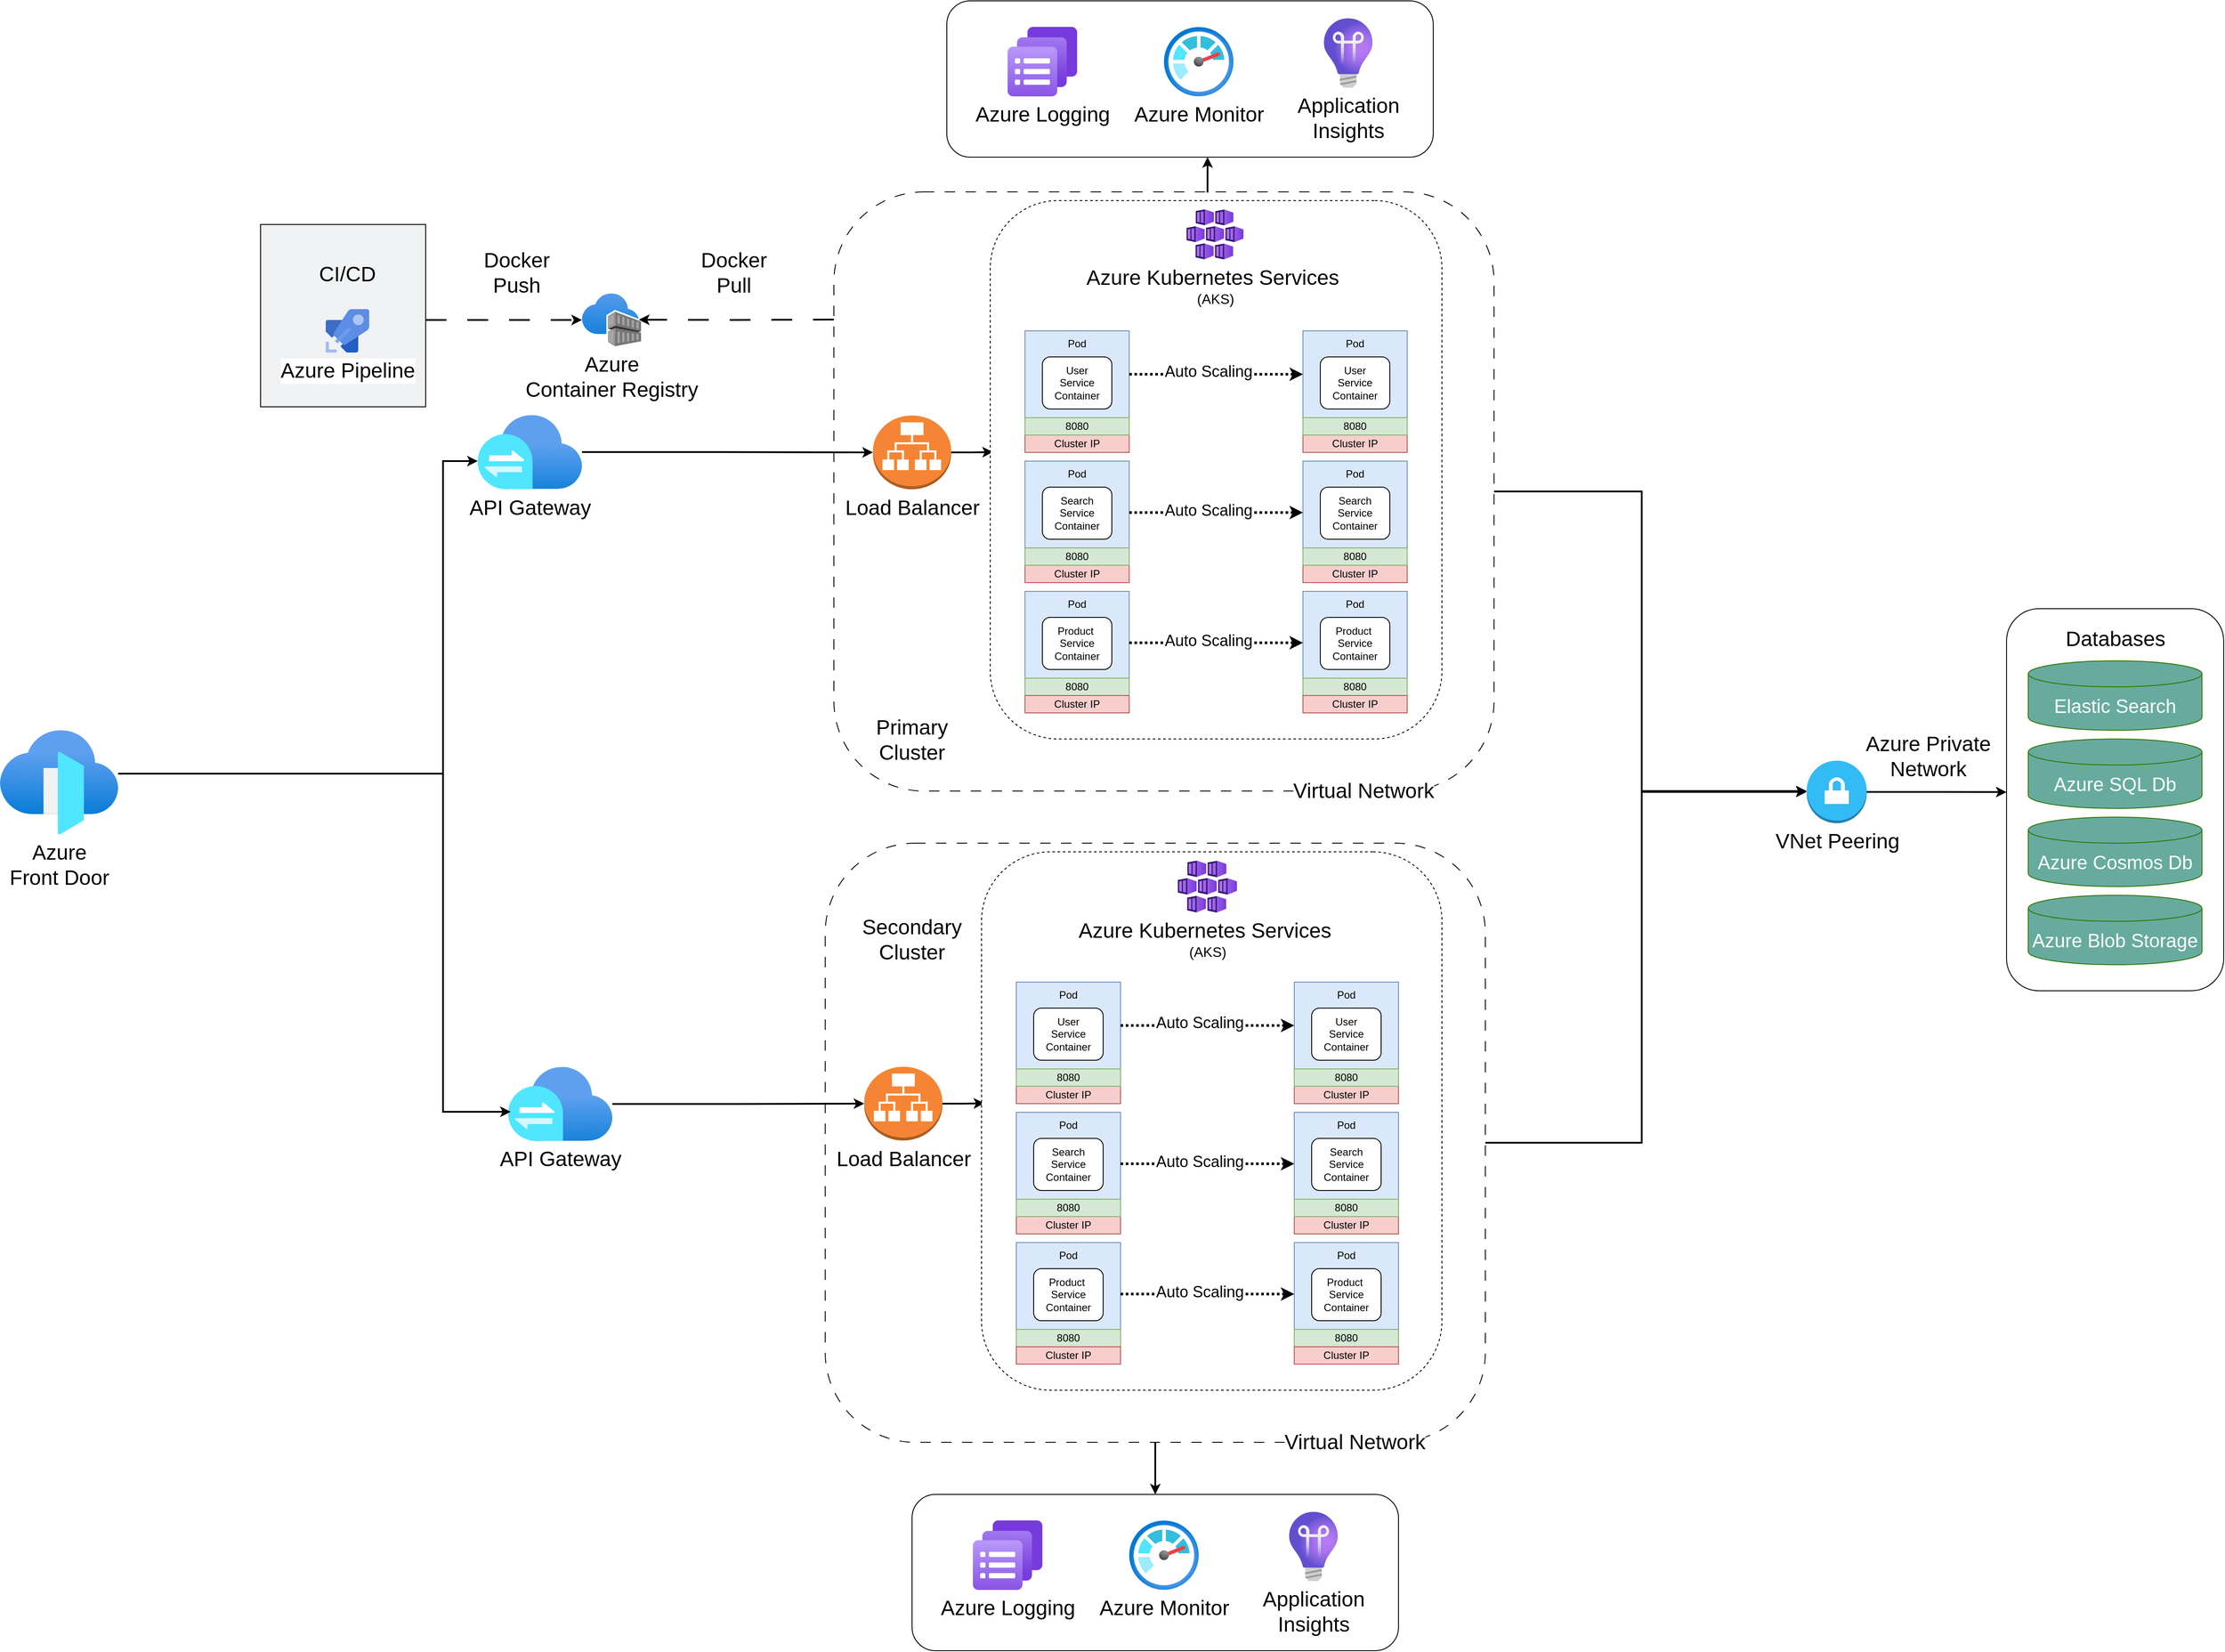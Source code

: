 <mxfile version="26.1.1">
  <diagram name="Page-1" id="7IkTjVaOvutFljaHYoWR">
    <mxGraphModel dx="3209" dy="3013" grid="1" gridSize="10" guides="1" tooltips="1" connect="1" arrows="1" fold="1" page="1" pageScale="1" pageWidth="850" pageHeight="1100" background="none" math="0" shadow="0">
      <root>
        <mxCell id="0" />
        <mxCell id="1" parent="0" />
        <mxCell id="JmXLIbfg1-vwhQQfROv--431" style="edgeStyle=orthogonalEdgeStyle;rounded=0;orthogonalLoop=1;jettySize=auto;html=1;strokeWidth=2;" parent="1" source="6jDEdwlhzD5PH1yK163v-121" edge="1">
          <mxGeometry relative="1" as="geometry">
            <mxPoint x="1010" y="-220" as="targetPoint" />
            <Array as="points">
              <mxPoint x="820" y="-565" />
              <mxPoint x="820" y="-220" />
            </Array>
          </mxGeometry>
        </mxCell>
        <mxCell id="6jDEdwlhzD5PH1yK163v-121" value="" style="rounded=1;whiteSpace=wrap;html=1;dashed=1;dashPattern=12 12;" parent="1" vertex="1">
          <mxGeometry x="-110" y="-910" width="760" height="690" as="geometry" />
        </mxCell>
        <mxCell id="JmXLIbfg1-vwhQQfROv--306" style="edgeStyle=orthogonalEdgeStyle;rounded=0;orthogonalLoop=1;jettySize=auto;html=1;strokeWidth=2;dashed=1;dashPattern=12 12;" parent="1" source="JmXLIbfg1-vwhQQfROv--305" target="JmXLIbfg1-vwhQQfROv--303" edge="1">
          <mxGeometry relative="1" as="geometry">
            <mxPoint x="-410" y="-767.5" as="targetPoint" />
            <Array as="points">
              <mxPoint x="-540" y="-762.5" />
              <mxPoint x="-540" y="-762.5" />
            </Array>
          </mxGeometry>
        </mxCell>
        <mxCell id="JmXLIbfg1-vwhQQfROv--305" value="" style="rounded=0;whiteSpace=wrap;html=1;fillColor=light-dark(#f0f2f4, #ededed);" parent="1" vertex="1">
          <mxGeometry x="-770" y="-872.5" width="190" height="210" as="geometry" />
        </mxCell>
        <mxCell id="VCy26U6yL_oR0PgWO6k7-3" value="&lt;font style=&quot;font-size: 24px;&quot;&gt;Azure Private Network&lt;/font&gt;" style="text;html=1;align=center;verticalAlign=middle;whiteSpace=wrap;rounded=0;" parent="1" vertex="1">
          <mxGeometry x="1070" y="-290" width="160" height="60" as="geometry" />
        </mxCell>
        <mxCell id="VCy26U6yL_oR0PgWO6k7-18" value="&lt;font style=&quot;font-size: 24px;&quot;&gt;Load Balancer&lt;/font&gt;" style="outlineConnect=0;dashed=0;verticalLabelPosition=bottom;verticalAlign=top;align=center;html=1;shape=mxgraph.aws3.application_load_balancer;fillColor=#F58534;gradientColor=none;" parent="1" vertex="1">
          <mxGeometry x="-65" y="-652.5" width="90" height="85" as="geometry" />
        </mxCell>
        <mxCell id="JmXLIbfg1-vwhQQfROv--109" value="" style="group" parent="1" vertex="1" connectable="0">
          <mxGeometry x="1240" y="-430" width="250" height="440" as="geometry" />
        </mxCell>
        <mxCell id="VCy26U6yL_oR0PgWO6k7-9" value="" style="rounded=1;whiteSpace=wrap;html=1;" parent="JmXLIbfg1-vwhQQfROv--109" vertex="1">
          <mxGeometry width="250" height="440" as="geometry" />
        </mxCell>
        <mxCell id="VCy26U6yL_oR0PgWO6k7-10" value="&lt;font style=&quot;font-size: 22px;&quot;&gt;Elastic Search&lt;/font&gt;" style="shape=cylinder3;whiteSpace=wrap;html=1;boundedLbl=1;backgroundOutline=1;size=15;fillColor=#67AB9F;fontColor=#ffffff;strokeColor=#2D7600;" parent="JmXLIbfg1-vwhQQfROv--109" vertex="1">
          <mxGeometry x="24.998" y="59.996" width="200" height="80" as="geometry" />
        </mxCell>
        <mxCell id="VCy26U6yL_oR0PgWO6k7-11" value="&lt;font style=&quot;font-size: 24px;&quot;&gt;Databases&lt;/font&gt;" style="text;html=1;align=center;verticalAlign=middle;whiteSpace=wrap;rounded=0;" parent="JmXLIbfg1-vwhQQfROv--109" vertex="1">
          <mxGeometry x="57.6" y="20" width="134.79" height="30" as="geometry" />
        </mxCell>
        <mxCell id="VCy26U6yL_oR0PgWO6k7-12" value="&lt;font style=&quot;font-size: 22px;&quot;&gt;Azure SQL Db&lt;/font&gt;" style="shape=cylinder3;whiteSpace=wrap;html=1;boundedLbl=1;backgroundOutline=1;size=15;fillColor=#67AB9F;fontColor=#ffffff;strokeColor=#2D7600;" parent="JmXLIbfg1-vwhQQfROv--109" vertex="1">
          <mxGeometry x="24.998" y="149.999" width="200" height="80" as="geometry" />
        </mxCell>
        <mxCell id="VCy26U6yL_oR0PgWO6k7-13" value="&lt;font style=&quot;font-size: 22px;&quot;&gt;Azure Cosmos Db&lt;/font&gt;" style="shape=cylinder3;whiteSpace=wrap;html=1;boundedLbl=1;backgroundOutline=1;size=15;fillColor=#67AB9F;fontColor=#ffffff;strokeColor=#2D7600;" parent="JmXLIbfg1-vwhQQfROv--109" vertex="1">
          <mxGeometry x="24.998" y="240.001" width="200" height="80" as="geometry" />
        </mxCell>
        <mxCell id="JmXLIbfg1-vwhQQfROv--108" value="&lt;font style=&quot;font-size: 22px;&quot;&gt;Azure Blob Storage&lt;/font&gt;" style="shape=cylinder3;whiteSpace=wrap;html=1;boundedLbl=1;backgroundOutline=1;size=15;fillColor=#67AB9F;fontColor=#ffffff;strokeColor=#2D7600;" parent="JmXLIbfg1-vwhQQfROv--109" vertex="1">
          <mxGeometry x="24.998" y="330.001" width="200" height="80" as="geometry" />
        </mxCell>
        <mxCell id="JmXLIbfg1-vwhQQfROv--299" value="&lt;font style=&quot;font-size: 24px;&quot;&gt;API Gateway&lt;/font&gt;" style="image;aspect=fixed;html=1;points=[];align=center;fontSize=12;image=img/lib/azure2/storage/Azure_Stack_Edge.svg;strokeWidth=1;" parent="1" vertex="1">
          <mxGeometry x="-519.996" y="-653.207" width="120" height="85.71" as="geometry" />
        </mxCell>
        <mxCell id="JmXLIbfg1-vwhQQfROv--433" style="edgeStyle=orthogonalEdgeStyle;rounded=0;orthogonalLoop=1;jettySize=auto;html=1;strokeWidth=2;" parent="1" source="vS1fIT6NNUN1VFvl8MYA-5" target="JmXLIbfg1-vwhQQfROv--299" edge="1">
          <mxGeometry relative="1" as="geometry">
            <mxPoint x="-930" y="-230" as="sourcePoint" />
            <Array as="points">
              <mxPoint x="-560" y="-240" />
              <mxPoint x="-560" y="-600" />
            </Array>
          </mxGeometry>
        </mxCell>
        <mxCell id="JmXLIbfg1-vwhQQfROv--303" value="&lt;font style=&quot;font-size: 24px;&quot;&gt;Azure&lt;/font&gt;&lt;div&gt;&lt;font style=&quot;font-size: 24px;&quot;&gt;Container Registry&lt;/font&gt;&lt;/div&gt;" style="image;aspect=fixed;html=1;points=[];align=center;fontSize=12;image=img/lib/azure2/containers/Container_Registries.svg;" parent="1" vertex="1">
          <mxGeometry x="-400" y="-793" width="68" height="61" as="geometry" />
        </mxCell>
        <mxCell id="JmXLIbfg1-vwhQQfROv--304" value="" style="group" parent="1" vertex="1" connectable="0">
          <mxGeometry x="-700" y="-830" width="60" height="105" as="geometry" />
        </mxCell>
        <mxCell id="JmXLIbfg1-vwhQQfROv--301" value="&lt;font style=&quot;font-size: 24px;&quot;&gt;Azure Pipeline&lt;/font&gt;" style="image;sketch=0;aspect=fixed;html=1;points=[];align=center;fontSize=12;image=img/lib/mscae/Azure_Pipelines.svg;" parent="JmXLIbfg1-vwhQQfROv--304" vertex="1">
          <mxGeometry x="5" y="55" width="50" height="50" as="geometry" />
        </mxCell>
        <mxCell id="JmXLIbfg1-vwhQQfROv--302" value="&lt;font style=&quot;font-size: 24px;&quot;&gt;CI/CD&lt;/font&gt;" style="text;html=1;align=center;verticalAlign=middle;whiteSpace=wrap;rounded=0;" parent="JmXLIbfg1-vwhQQfROv--304" vertex="1">
          <mxGeometry width="60" height="30" as="geometry" />
        </mxCell>
        <mxCell id="JmXLIbfg1-vwhQQfROv--307" value="&lt;font style=&quot;font-size: 24px;&quot;&gt;Docker&lt;/font&gt;&lt;div&gt;&lt;font style=&quot;font-size: 24px;&quot;&gt;Push&lt;/font&gt;&lt;/div&gt;" style="text;html=1;align=center;verticalAlign=middle;whiteSpace=wrap;rounded=0;" parent="1" vertex="1">
          <mxGeometry x="-550" y="-852.5" width="150" height="70" as="geometry" />
        </mxCell>
        <mxCell id="JmXLIbfg1-vwhQQfROv--309" value="&lt;font style=&quot;font-size: 24px;&quot;&gt;Docker&lt;/font&gt;&lt;div&gt;&lt;font style=&quot;font-size: 24px;&quot;&gt;Pull&lt;/font&gt;&lt;/div&gt;" style="text;html=1;align=center;verticalAlign=middle;whiteSpace=wrap;rounded=0;" parent="1" vertex="1">
          <mxGeometry x="-300" y="-852.5" width="150" height="70" as="geometry" />
        </mxCell>
        <mxCell id="JmXLIbfg1-vwhQQfROv--313" style="edgeStyle=orthogonalEdgeStyle;rounded=0;orthogonalLoop=1;jettySize=auto;html=1;entryX=0.964;entryY=0.495;entryDx=0;entryDy=0;entryPerimeter=0;exitX=0;exitY=0.463;exitDx=0;exitDy=0;exitPerimeter=0;strokeWidth=2;dashed=1;dashPattern=12 12;" parent="1" target="JmXLIbfg1-vwhQQfROv--303" edge="1">
          <mxGeometry relative="1" as="geometry">
            <mxPoint x="-110" y="-763.03" as="sourcePoint" />
          </mxGeometry>
        </mxCell>
        <mxCell id="JmXLIbfg1-vwhQQfROv--314" value="" style="group" parent="1" vertex="1" connectable="0">
          <mxGeometry x="-110" y="-360" width="180" height="95" as="geometry" />
        </mxCell>
        <mxCell id="JmXLIbfg1-vwhQQfROv--311" value="" style="shape=image;imageAspect=0;aspect=fixed;verticalLabelPosition=bottom;verticalAlign=top;image=https://encrypted-tbn0.gstatic.com/images?q=tbn:ANd9GcR99vkXlOXicRs8PtMeSG4KiyWpULvHdG2QUA&amp;s;fontSize=16;" parent="JmXLIbfg1-vwhQQfROv--314" vertex="1">
          <mxGeometry x="60.679" width="55.996" height="54.286" as="geometry" />
        </mxCell>
        <mxCell id="JmXLIbfg1-vwhQQfROv--312" value="&lt;font style=&quot;font-size: 24px;&quot;&gt;Primary&lt;/font&gt;&lt;div&gt;&lt;font style=&quot;font-size: 24px;&quot;&gt;Cluster&lt;/font&gt;&lt;/div&gt;" style="text;html=1;align=center;verticalAlign=middle;whiteSpace=wrap;rounded=0;" parent="JmXLIbfg1-vwhQQfROv--314" vertex="1">
          <mxGeometry y="67.857" width="180" height="27.143" as="geometry" />
        </mxCell>
        <mxCell id="JmXLIbfg1-vwhQQfROv--370" style="edgeStyle=orthogonalEdgeStyle;rounded=0;orthogonalLoop=1;jettySize=auto;html=1;entryX=0.994;entryY=0.467;entryDx=0;entryDy=0;entryPerimeter=0;strokeWidth=2;" parent="1" source="VCy26U6yL_oR0PgWO6k7-18" target="6jDEdwlhzD5PH1yK163v-123" edge="1">
          <mxGeometry relative="1" as="geometry" />
        </mxCell>
        <mxCell id="JmXLIbfg1-vwhQQfROv--176" value="&lt;font style=&quot;font-size: 24px;&quot;&gt;Virtual Network&lt;/font&gt;" style="text;html=1;align=center;verticalAlign=middle;whiteSpace=wrap;rounded=0;labelBackgroundColor=default;" parent="1" vertex="1">
          <mxGeometry x="410" y="-240" width="180" height="40" as="geometry" />
        </mxCell>
        <mxCell id="JmXLIbfg1-vwhQQfROv--432" style="edgeStyle=orthogonalEdgeStyle;rounded=0;orthogonalLoop=1;jettySize=auto;html=1;strokeWidth=2;entryX=0;entryY=0.5;entryDx=0;entryDy=0;entryPerimeter=0;" parent="1" source="JmXLIbfg1-vwhQQfROv--371" target="JmXLIbfg1-vwhQQfROv--435" edge="1">
          <mxGeometry relative="1" as="geometry">
            <mxPoint x="1190" y="-210" as="targetPoint" />
            <Array as="points">
              <mxPoint x="820" y="185" />
              <mxPoint x="820" y="-219" />
            </Array>
          </mxGeometry>
        </mxCell>
        <mxCell id="JmXLIbfg1-vwhQQfROv--448" style="edgeStyle=orthogonalEdgeStyle;rounded=0;orthogonalLoop=1;jettySize=auto;html=1;strokeWidth=2;" parent="1" source="JmXLIbfg1-vwhQQfROv--371" target="JmXLIbfg1-vwhQQfROv--444" edge="1">
          <mxGeometry relative="1" as="geometry" />
        </mxCell>
        <mxCell id="JmXLIbfg1-vwhQQfROv--371" value="" style="rounded=1;whiteSpace=wrap;html=1;dashed=1;dashPattern=12 12;" parent="1" vertex="1">
          <mxGeometry x="-120" y="-160" width="760" height="690" as="geometry" />
        </mxCell>
        <mxCell id="JmXLIbfg1-vwhQQfROv--372" value="&lt;font style=&quot;font-size: 24px;&quot;&gt;Load Balancer&lt;/font&gt;" style="outlineConnect=0;dashed=0;verticalLabelPosition=bottom;verticalAlign=top;align=center;html=1;shape=mxgraph.aws3.application_load_balancer;fillColor=#F58534;gradientColor=none;" parent="1" vertex="1">
          <mxGeometry x="-75" y="97.5" width="90" height="85" as="geometry" />
        </mxCell>
        <mxCell id="JmXLIbfg1-vwhQQfROv--422" value="" style="group" parent="1" vertex="1" connectable="0">
          <mxGeometry x="-90" y="-130" width="140" height="95" as="geometry" />
        </mxCell>
        <mxCell id="JmXLIbfg1-vwhQQfROv--423" value="" style="shape=image;imageAspect=0;aspect=fixed;verticalLabelPosition=bottom;verticalAlign=top;image=https://encrypted-tbn0.gstatic.com/images?q=tbn:ANd9GcR99vkXlOXicRs8PtMeSG4KiyWpULvHdG2QUA&amp;s;fontSize=16;" parent="JmXLIbfg1-vwhQQfROv--422" vertex="1">
          <mxGeometry x="47.195" width="43.552" height="42.222" as="geometry" />
        </mxCell>
        <mxCell id="JmXLIbfg1-vwhQQfROv--424" value="&lt;font style=&quot;font-size: 24px;&quot;&gt;Secondary&lt;/font&gt;&lt;div&gt;&lt;font style=&quot;font-size: 24px;&quot;&gt;Cluster&lt;/font&gt;&lt;/div&gt;" style="text;html=1;align=center;verticalAlign=middle;whiteSpace=wrap;rounded=0;" parent="JmXLIbfg1-vwhQQfROv--422" vertex="1">
          <mxGeometry y="67.857" width="140" height="27.143" as="geometry" />
        </mxCell>
        <mxCell id="JmXLIbfg1-vwhQQfROv--425" style="edgeStyle=orthogonalEdgeStyle;rounded=0;orthogonalLoop=1;jettySize=auto;html=1;entryX=0.994;entryY=0.467;entryDx=0;entryDy=0;entryPerimeter=0;strokeWidth=2;" parent="1" source="JmXLIbfg1-vwhQQfROv--372" target="JmXLIbfg1-vwhQQfROv--374" edge="1">
          <mxGeometry relative="1" as="geometry" />
        </mxCell>
        <mxCell id="JmXLIbfg1-vwhQQfROv--427" style="edgeStyle=orthogonalEdgeStyle;rounded=0;orthogonalLoop=1;jettySize=auto;html=1;entryX=0;entryY=0.5;entryDx=0;entryDy=0;entryPerimeter=0;strokeWidth=2;" parent="1" source="JmXLIbfg1-vwhQQfROv--299" target="VCy26U6yL_oR0PgWO6k7-18" edge="1">
          <mxGeometry relative="1" as="geometry">
            <Array as="points">
              <mxPoint x="-240" y="-610" />
              <mxPoint x="-240" y="-610" />
            </Array>
          </mxGeometry>
        </mxCell>
        <mxCell id="JmXLIbfg1-vwhQQfROv--434" value="&lt;font style=&quot;font-size: 24px;&quot;&gt;Virtual Network&lt;/font&gt;" style="text;html=1;align=center;verticalAlign=middle;whiteSpace=wrap;rounded=0;labelBackgroundColor=default;" parent="1" vertex="1">
          <mxGeometry x="400" y="510" width="180" height="40" as="geometry" />
        </mxCell>
        <mxCell id="JmXLIbfg1-vwhQQfROv--436" style="edgeStyle=orthogonalEdgeStyle;rounded=0;orthogonalLoop=1;jettySize=auto;html=1;strokeWidth=2;entryX=0;entryY=0.48;entryDx=0;entryDy=0;entryPerimeter=0;" parent="1" source="JmXLIbfg1-vwhQQfROv--435" target="VCy26U6yL_oR0PgWO6k7-9" edge="1">
          <mxGeometry relative="1" as="geometry">
            <mxPoint x="1210" y="-219" as="targetPoint" />
          </mxGeometry>
        </mxCell>
        <mxCell id="JmXLIbfg1-vwhQQfROv--435" value="&lt;font style=&quot;font-size: 24px;&quot;&gt;VNet Peering&lt;/font&gt;" style="outlineConnect=0;dashed=0;verticalLabelPosition=bottom;verticalAlign=top;align=center;html=1;shape=mxgraph.aws3.vpn_gateway;fillColor=light-dark(#32bbf5, #bd5c17);gradientColor=none;" parent="1" vertex="1">
          <mxGeometry x="1010" y="-255" width="69" height="72" as="geometry" />
        </mxCell>
        <mxCell id="JmXLIbfg1-vwhQQfROv--441" value="" style="group" parent="1" vertex="1" connectable="0">
          <mxGeometry x="20" y="-1130" width="560" height="180" as="geometry" />
        </mxCell>
        <mxCell id="JmXLIbfg1-vwhQQfROv--440" value="" style="rounded=1;whiteSpace=wrap;html=1;" parent="JmXLIbfg1-vwhQQfROv--441" vertex="1">
          <mxGeometry width="560" height="180" as="geometry" />
        </mxCell>
        <mxCell id="JmXLIbfg1-vwhQQfROv--437" value="&lt;span style=&quot;font-size: 24px;&quot;&gt;Azure Logging&lt;/span&gt;" style="image;aspect=fixed;html=1;points=[];align=center;fontSize=12;image=img/lib/azure2/other/Log_Analytics_Query_Pack.svg;" parent="JmXLIbfg1-vwhQQfROv--441" vertex="1">
          <mxGeometry x="70" y="30" width="80" height="80" as="geometry" />
        </mxCell>
        <mxCell id="JmXLIbfg1-vwhQQfROv--438" value="&lt;font style=&quot;font-size: 24px;&quot;&gt;Azure Monitor&lt;/font&gt;" style="image;aspect=fixed;html=1;points=[];align=center;fontSize=12;image=img/lib/azure2/management_governance/Monitor.svg;" parent="JmXLIbfg1-vwhQQfROv--441" vertex="1">
          <mxGeometry x="250" y="30" width="80" height="80" as="geometry" />
        </mxCell>
        <mxCell id="JmXLIbfg1-vwhQQfROv--439" value="&lt;font style=&quot;font-size: 24px;&quot;&gt;Application&lt;/font&gt;&lt;div&gt;&lt;font style=&quot;font-size: 24px;&quot;&gt;Insights&lt;/font&gt;&lt;/div&gt;" style="image;aspect=fixed;html=1;points=[];align=center;fontSize=12;image=img/lib/azure2/devops/Application_Insights.svg;" parent="JmXLIbfg1-vwhQQfROv--441" vertex="1">
          <mxGeometry x="434.12" y="20" width="55.88" height="80" as="geometry" />
        </mxCell>
        <mxCell id="JmXLIbfg1-vwhQQfROv--449" style="edgeStyle=orthogonalEdgeStyle;rounded=0;orthogonalLoop=1;jettySize=auto;html=1;strokeWidth=2;exitX=0.566;exitY=0.001;exitDx=0;exitDy=0;exitPerimeter=0;" parent="1" source="6jDEdwlhzD5PH1yK163v-121" target="JmXLIbfg1-vwhQQfROv--440" edge="1">
          <mxGeometry relative="1" as="geometry">
            <mxPoint x="330" y="-910" as="sourcePoint" />
            <Array as="points">
              <mxPoint x="320" y="-930" />
              <mxPoint x="320" y="-930" />
            </Array>
          </mxGeometry>
        </mxCell>
        <mxCell id="6jDEdwlhzD5PH1yK163v-123" value="" style="rounded=1;whiteSpace=wrap;html=1;dashed=1;strokeWidth=1;flipH=1;" parent="1" vertex="1">
          <mxGeometry x="70" y="-900" width="520" height="620" as="geometry" />
        </mxCell>
        <mxCell id="6jDEdwlhzD5PH1yK163v-124" value="" style="group;flipH=1;" parent="1" vertex="1" connectable="0">
          <mxGeometry x="110" y="-450" width="120" height="140" as="geometry" />
        </mxCell>
        <mxCell id="6jDEdwlhzD5PH1yK163v-125" value="" style="rounded=0;whiteSpace=wrap;html=1;fillColor=#dae8fc;strokeColor=#6c8ebf;" parent="6jDEdwlhzD5PH1yK163v-124" vertex="1">
          <mxGeometry width="120" height="100" as="geometry" />
        </mxCell>
        <mxCell id="6jDEdwlhzD5PH1yK163v-126" value="" style="rounded=1;whiteSpace=wrap;html=1;" parent="6jDEdwlhzD5PH1yK163v-124" vertex="1">
          <mxGeometry x="20.0" y="30" width="80.0" height="60" as="geometry" />
        </mxCell>
        <mxCell id="6jDEdwlhzD5PH1yK163v-127" value="Pod" style="text;html=1;align=center;verticalAlign=middle;whiteSpace=wrap;rounded=0;" parent="6jDEdwlhzD5PH1yK163v-124" vertex="1">
          <mxGeometry x="30" width="60" height="30" as="geometry" />
        </mxCell>
        <mxCell id="6jDEdwlhzD5PH1yK163v-129" value="Product&amp;nbsp;&lt;div&gt;Service&lt;/div&gt;&lt;div&gt;Container&lt;/div&gt;" style="text;html=1;align=center;verticalAlign=middle;whiteSpace=wrap;rounded=0;" parent="6jDEdwlhzD5PH1yK163v-124" vertex="1">
          <mxGeometry x="30" y="40" width="60" height="40" as="geometry" />
        </mxCell>
        <mxCell id="6jDEdwlhzD5PH1yK163v-130" value="8080" style="rounded=0;whiteSpace=wrap;html=1;fillColor=#d5e8d4;strokeColor=#82b366;" parent="6jDEdwlhzD5PH1yK163v-124" vertex="1">
          <mxGeometry y="100" width="120" height="20" as="geometry" />
        </mxCell>
        <mxCell id="6jDEdwlhzD5PH1yK163v-145" value="" style="group;flipH=1;" parent="1" vertex="1" connectable="0">
          <mxGeometry x="110" y="-600" width="120" height="140" as="geometry" />
        </mxCell>
        <mxCell id="6jDEdwlhzD5PH1yK163v-146" value="" style="rounded=0;whiteSpace=wrap;html=1;fillColor=#dae8fc;strokeColor=#6c8ebf;" parent="6jDEdwlhzD5PH1yK163v-145" vertex="1">
          <mxGeometry width="120" height="100" as="geometry" />
        </mxCell>
        <mxCell id="6jDEdwlhzD5PH1yK163v-147" value="" style="rounded=1;whiteSpace=wrap;html=1;" parent="6jDEdwlhzD5PH1yK163v-145" vertex="1">
          <mxGeometry x="20.0" y="30" width="80.0" height="60" as="geometry" />
        </mxCell>
        <mxCell id="6jDEdwlhzD5PH1yK163v-148" value="Pod" style="text;html=1;align=center;verticalAlign=middle;whiteSpace=wrap;rounded=0;" parent="6jDEdwlhzD5PH1yK163v-145" vertex="1">
          <mxGeometry x="30" width="60" height="30" as="geometry" />
        </mxCell>
        <mxCell id="6jDEdwlhzD5PH1yK163v-149" value="Cluster IP" style="rounded=0;whiteSpace=wrap;html=1;fillColor=#f8cecc;strokeColor=#b85450;" parent="6jDEdwlhzD5PH1yK163v-145" vertex="1">
          <mxGeometry y="120" width="120" height="20" as="geometry" />
        </mxCell>
        <mxCell id="6jDEdwlhzD5PH1yK163v-150" value="Search&lt;div&gt;Service&lt;/div&gt;&lt;div&gt;Container&lt;/div&gt;" style="text;html=1;align=center;verticalAlign=middle;whiteSpace=wrap;rounded=0;" parent="6jDEdwlhzD5PH1yK163v-145" vertex="1">
          <mxGeometry x="30" y="40" width="60" height="40" as="geometry" />
        </mxCell>
        <mxCell id="6jDEdwlhzD5PH1yK163v-151" value="8080" style="rounded=0;whiteSpace=wrap;html=1;fillColor=#d5e8d4;strokeColor=#82b366;" parent="6jDEdwlhzD5PH1yK163v-145" vertex="1">
          <mxGeometry y="100" width="120" height="20" as="geometry" />
        </mxCell>
        <mxCell id="6jDEdwlhzD5PH1yK163v-174" value="" style="group;flipH=1;" parent="1" vertex="1" connectable="0">
          <mxGeometry x="110" y="-750" width="120" height="140" as="geometry" />
        </mxCell>
        <mxCell id="6jDEdwlhzD5PH1yK163v-175" value="" style="rounded=0;whiteSpace=wrap;html=1;fillColor=#dae8fc;strokeColor=#6c8ebf;" parent="6jDEdwlhzD5PH1yK163v-174" vertex="1">
          <mxGeometry width="120" height="100" as="geometry" />
        </mxCell>
        <mxCell id="6jDEdwlhzD5PH1yK163v-176" value="" style="rounded=1;whiteSpace=wrap;html=1;" parent="6jDEdwlhzD5PH1yK163v-174" vertex="1">
          <mxGeometry x="20.0" y="30" width="80.0" height="60" as="geometry" />
        </mxCell>
        <mxCell id="6jDEdwlhzD5PH1yK163v-177" value="Pod" style="text;html=1;align=center;verticalAlign=middle;whiteSpace=wrap;rounded=0;" parent="6jDEdwlhzD5PH1yK163v-174" vertex="1">
          <mxGeometry x="30" width="60" height="30" as="geometry" />
        </mxCell>
        <mxCell id="6jDEdwlhzD5PH1yK163v-178" value="Cluster IP" style="rounded=0;whiteSpace=wrap;html=1;fillColor=#f8cecc;strokeColor=#b85450;" parent="6jDEdwlhzD5PH1yK163v-174" vertex="1">
          <mxGeometry y="120" width="120" height="20" as="geometry" />
        </mxCell>
        <mxCell id="6jDEdwlhzD5PH1yK163v-179" value="User Service Container" style="text;html=1;align=center;verticalAlign=middle;whiteSpace=wrap;rounded=0;" parent="6jDEdwlhzD5PH1yK163v-174" vertex="1">
          <mxGeometry x="30" y="40" width="60" height="40" as="geometry" />
        </mxCell>
        <mxCell id="6jDEdwlhzD5PH1yK163v-180" value="8080" style="rounded=0;whiteSpace=wrap;html=1;fillColor=#d5e8d4;strokeColor=#82b366;" parent="6jDEdwlhzD5PH1yK163v-174" vertex="1">
          <mxGeometry y="100" width="120" height="20" as="geometry" />
        </mxCell>
        <mxCell id="JmXLIbfg1-vwhQQfROv--113" value="" style="group;flipH=1;" parent="1" vertex="1" connectable="0">
          <mxGeometry x="430" y="-450" width="120" height="140" as="geometry" />
        </mxCell>
        <mxCell id="JmXLIbfg1-vwhQQfROv--114" value="" style="rounded=0;whiteSpace=wrap;html=1;fillColor=#dae8fc;strokeColor=#6c8ebf;" parent="JmXLIbfg1-vwhQQfROv--113" vertex="1">
          <mxGeometry width="120" height="100" as="geometry" />
        </mxCell>
        <mxCell id="JmXLIbfg1-vwhQQfROv--115" value="" style="rounded=1;whiteSpace=wrap;html=1;" parent="JmXLIbfg1-vwhQQfROv--113" vertex="1">
          <mxGeometry x="20.0" y="30" width="80.0" height="60" as="geometry" />
        </mxCell>
        <mxCell id="JmXLIbfg1-vwhQQfROv--116" value="Pod" style="text;html=1;align=center;verticalAlign=middle;whiteSpace=wrap;rounded=0;" parent="JmXLIbfg1-vwhQQfROv--113" vertex="1">
          <mxGeometry x="30" width="60" height="30" as="geometry" />
        </mxCell>
        <mxCell id="JmXLIbfg1-vwhQQfROv--118" value="Product&amp;nbsp;&lt;div&gt;Service&lt;/div&gt;&lt;div&gt;Container&lt;/div&gt;" style="text;html=1;align=center;verticalAlign=middle;whiteSpace=wrap;rounded=0;" parent="JmXLIbfg1-vwhQQfROv--113" vertex="1">
          <mxGeometry x="30" y="40" width="60" height="40" as="geometry" />
        </mxCell>
        <mxCell id="JmXLIbfg1-vwhQQfROv--119" value="8080" style="rounded=0;whiteSpace=wrap;html=1;fillColor=#d5e8d4;strokeColor=#82b366;" parent="JmXLIbfg1-vwhQQfROv--113" vertex="1">
          <mxGeometry y="100" width="120" height="20" as="geometry" />
        </mxCell>
        <mxCell id="JmXLIbfg1-vwhQQfROv--134" value="" style="group;flipH=1;" parent="1" vertex="1" connectable="0">
          <mxGeometry x="430" y="-600" width="120" height="140" as="geometry" />
        </mxCell>
        <mxCell id="JmXLIbfg1-vwhQQfROv--135" value="" style="rounded=0;whiteSpace=wrap;html=1;fillColor=#dae8fc;strokeColor=#6c8ebf;" parent="JmXLIbfg1-vwhQQfROv--134" vertex="1">
          <mxGeometry width="120" height="100" as="geometry" />
        </mxCell>
        <mxCell id="JmXLIbfg1-vwhQQfROv--136" value="" style="rounded=1;whiteSpace=wrap;html=1;" parent="JmXLIbfg1-vwhQQfROv--134" vertex="1">
          <mxGeometry x="20.0" y="30" width="80.0" height="60" as="geometry" />
        </mxCell>
        <mxCell id="JmXLIbfg1-vwhQQfROv--137" value="Pod" style="text;html=1;align=center;verticalAlign=middle;whiteSpace=wrap;rounded=0;" parent="JmXLIbfg1-vwhQQfROv--134" vertex="1">
          <mxGeometry x="30" width="60" height="30" as="geometry" />
        </mxCell>
        <mxCell id="JmXLIbfg1-vwhQQfROv--138" value="Cluster IP" style="rounded=0;whiteSpace=wrap;html=1;fillColor=#f8cecc;strokeColor=#b85450;" parent="JmXLIbfg1-vwhQQfROv--134" vertex="1">
          <mxGeometry y="120" width="120" height="20" as="geometry" />
        </mxCell>
        <mxCell id="JmXLIbfg1-vwhQQfROv--139" value="Search&lt;div&gt;Service&lt;/div&gt;&lt;div&gt;Container&lt;/div&gt;" style="text;html=1;align=center;verticalAlign=middle;whiteSpace=wrap;rounded=0;" parent="JmXLIbfg1-vwhQQfROv--134" vertex="1">
          <mxGeometry x="30" y="40" width="60" height="40" as="geometry" />
        </mxCell>
        <mxCell id="JmXLIbfg1-vwhQQfROv--140" value="8080" style="rounded=0;whiteSpace=wrap;html=1;fillColor=#d5e8d4;strokeColor=#82b366;" parent="JmXLIbfg1-vwhQQfROv--134" vertex="1">
          <mxGeometry y="100" width="120" height="20" as="geometry" />
        </mxCell>
        <mxCell id="JmXLIbfg1-vwhQQfROv--148" value="" style="group;flipH=1;" parent="1" vertex="1" connectable="0">
          <mxGeometry x="430" y="-750" width="120" height="140" as="geometry" />
        </mxCell>
        <mxCell id="JmXLIbfg1-vwhQQfROv--149" value="" style="rounded=0;whiteSpace=wrap;html=1;fillColor=#dae8fc;strokeColor=#6c8ebf;" parent="JmXLIbfg1-vwhQQfROv--148" vertex="1">
          <mxGeometry width="120" height="100" as="geometry" />
        </mxCell>
        <mxCell id="JmXLIbfg1-vwhQQfROv--150" value="" style="rounded=1;whiteSpace=wrap;html=1;" parent="JmXLIbfg1-vwhQQfROv--148" vertex="1">
          <mxGeometry x="20.0" y="30" width="80.0" height="60" as="geometry" />
        </mxCell>
        <mxCell id="JmXLIbfg1-vwhQQfROv--151" value="Pod" style="text;html=1;align=center;verticalAlign=middle;whiteSpace=wrap;rounded=0;" parent="JmXLIbfg1-vwhQQfROv--148" vertex="1">
          <mxGeometry x="30" width="60" height="30" as="geometry" />
        </mxCell>
        <mxCell id="JmXLIbfg1-vwhQQfROv--152" value="Cluster IP" style="rounded=0;whiteSpace=wrap;html=1;fillColor=#f8cecc;strokeColor=#b85450;" parent="JmXLIbfg1-vwhQQfROv--148" vertex="1">
          <mxGeometry y="120" width="120" height="20" as="geometry" />
        </mxCell>
        <mxCell id="JmXLIbfg1-vwhQQfROv--153" value="User Service Container" style="text;html=1;align=center;verticalAlign=middle;whiteSpace=wrap;rounded=0;" parent="JmXLIbfg1-vwhQQfROv--148" vertex="1">
          <mxGeometry x="30" y="40" width="60" height="40" as="geometry" />
        </mxCell>
        <mxCell id="JmXLIbfg1-vwhQQfROv--154" value="8080" style="rounded=0;whiteSpace=wrap;html=1;fillColor=#d5e8d4;strokeColor=#82b366;" parent="JmXLIbfg1-vwhQQfROv--148" vertex="1">
          <mxGeometry y="100" width="120" height="20" as="geometry" />
        </mxCell>
        <mxCell id="JmXLIbfg1-vwhQQfROv--162" style="edgeStyle=orthogonalEdgeStyle;rounded=0;orthogonalLoop=1;jettySize=auto;html=1;entryX=0;entryY=0.5;entryDx=0;entryDy=0;strokeWidth=3;dashed=1;dashPattern=1 1;" parent="1" source="6jDEdwlhzD5PH1yK163v-175" target="JmXLIbfg1-vwhQQfROv--149" edge="1">
          <mxGeometry relative="1" as="geometry" />
        </mxCell>
        <mxCell id="JmXLIbfg1-vwhQQfROv--163" value="&lt;font style=&quot;font-size: 18px;&quot;&gt;Auto Scaling&lt;/font&gt;" style="edgeLabel;html=1;align=center;verticalAlign=middle;resizable=0;points=[];" parent="JmXLIbfg1-vwhQQfROv--162" vertex="1" connectable="0">
          <mxGeometry x="-0.09" y="3" relative="1" as="geometry">
            <mxPoint as="offset" />
          </mxGeometry>
        </mxCell>
        <mxCell id="JmXLIbfg1-vwhQQfROv--164" style="edgeStyle=orthogonalEdgeStyle;rounded=0;orthogonalLoop=1;jettySize=auto;html=1;entryX=0;entryY=0.5;entryDx=0;entryDy=0;strokeWidth=3;dashed=1;dashPattern=1 1;" parent="1" edge="1">
          <mxGeometry relative="1" as="geometry">
            <mxPoint x="230.0" y="-540.71" as="sourcePoint" />
            <mxPoint x="430" y="-540.71" as="targetPoint" />
          </mxGeometry>
        </mxCell>
        <mxCell id="JmXLIbfg1-vwhQQfROv--165" value="&lt;font style=&quot;font-size: 18px;&quot;&gt;Auto Scaling&lt;/font&gt;" style="edgeLabel;html=1;align=center;verticalAlign=middle;resizable=0;points=[];" parent="JmXLIbfg1-vwhQQfROv--164" vertex="1" connectable="0">
          <mxGeometry x="-0.09" y="3" relative="1" as="geometry">
            <mxPoint as="offset" />
          </mxGeometry>
        </mxCell>
        <mxCell id="JmXLIbfg1-vwhQQfROv--166" style="edgeStyle=orthogonalEdgeStyle;rounded=0;orthogonalLoop=1;jettySize=auto;html=1;entryX=0;entryY=0.5;entryDx=0;entryDy=0;strokeWidth=3;dashed=1;dashPattern=1 1;" parent="1" edge="1">
          <mxGeometry relative="1" as="geometry">
            <mxPoint x="230.0" y="-390.71" as="sourcePoint" />
            <mxPoint x="430" y="-390.71" as="targetPoint" />
          </mxGeometry>
        </mxCell>
        <mxCell id="JmXLIbfg1-vwhQQfROv--167" value="&lt;font style=&quot;font-size: 18px;&quot;&gt;Auto Scaling&lt;/font&gt;" style="edgeLabel;html=1;align=center;verticalAlign=middle;resizable=0;points=[];" parent="JmXLIbfg1-vwhQQfROv--166" vertex="1" connectable="0">
          <mxGeometry x="-0.09" y="3" relative="1" as="geometry">
            <mxPoint as="offset" />
          </mxGeometry>
        </mxCell>
        <mxCell id="JmXLIbfg1-vwhQQfROv--297" value="&lt;font style=&quot;font-size: 24px;&quot;&gt;Azure Kubernetes Services&lt;/font&gt;&lt;font style=&quot;font-size: 24px;&quot;&gt;&amp;nbsp;&lt;/font&gt;&lt;div&gt;&lt;font size=&quot;3&quot; style=&quot;&quot;&gt;(AKS)&lt;/font&gt;&lt;/div&gt;" style="image;aspect=fixed;html=1;points=[];align=center;fontSize=12;image=img/lib/azure2/compute/Kubernetes_Services.svg;" parent="1" vertex="1">
          <mxGeometry x="296" y="-890" width="65.571" height="57.857" as="geometry" />
        </mxCell>
        <mxCell id="JmXLIbfg1-vwhQQfROv--374" value="" style="rounded=1;whiteSpace=wrap;html=1;dashed=1;strokeWidth=1;flipH=1;" parent="1" vertex="1">
          <mxGeometry x="60" y="-150" width="530" height="620" as="geometry" />
        </mxCell>
        <mxCell id="JmXLIbfg1-vwhQQfROv--375" value="" style="group;flipH=1;" parent="1" vertex="1" connectable="0">
          <mxGeometry x="100" y="300" width="120" height="140" as="geometry" />
        </mxCell>
        <mxCell id="JmXLIbfg1-vwhQQfROv--376" value="" style="rounded=0;whiteSpace=wrap;html=1;fillColor=#dae8fc;strokeColor=#6c8ebf;" parent="JmXLIbfg1-vwhQQfROv--375" vertex="1">
          <mxGeometry width="120" height="100" as="geometry" />
        </mxCell>
        <mxCell id="JmXLIbfg1-vwhQQfROv--377" value="" style="rounded=1;whiteSpace=wrap;html=1;" parent="JmXLIbfg1-vwhQQfROv--375" vertex="1">
          <mxGeometry x="20" y="30" width="80" height="60" as="geometry" />
        </mxCell>
        <mxCell id="JmXLIbfg1-vwhQQfROv--378" value="Pod" style="text;html=1;align=center;verticalAlign=middle;whiteSpace=wrap;rounded=0;" parent="JmXLIbfg1-vwhQQfROv--375" vertex="1">
          <mxGeometry x="30" width="60" height="30" as="geometry" />
        </mxCell>
        <mxCell id="JmXLIbfg1-vwhQQfROv--379" value="Product&amp;nbsp;&lt;div&gt;Service&lt;/div&gt;&lt;div&gt;Container&lt;/div&gt;" style="text;html=1;align=center;verticalAlign=middle;whiteSpace=wrap;rounded=0;" parent="JmXLIbfg1-vwhQQfROv--375" vertex="1">
          <mxGeometry x="30" y="40" width="60" height="40" as="geometry" />
        </mxCell>
        <mxCell id="JmXLIbfg1-vwhQQfROv--380" value="8080" style="rounded=0;whiteSpace=wrap;html=1;fillColor=#d5e8d4;strokeColor=#82b366;" parent="JmXLIbfg1-vwhQQfROv--375" vertex="1">
          <mxGeometry y="100" width="120" height="20" as="geometry" />
        </mxCell>
        <mxCell id="JmXLIbfg1-vwhQQfROv--381" value="" style="group;flipH=1;" parent="1" vertex="1" connectable="0">
          <mxGeometry x="100" y="150" width="120" height="140" as="geometry" />
        </mxCell>
        <mxCell id="JmXLIbfg1-vwhQQfROv--382" value="" style="rounded=0;whiteSpace=wrap;html=1;fillColor=#dae8fc;strokeColor=#6c8ebf;" parent="JmXLIbfg1-vwhQQfROv--381" vertex="1">
          <mxGeometry width="120" height="100" as="geometry" />
        </mxCell>
        <mxCell id="JmXLIbfg1-vwhQQfROv--383" value="" style="rounded=1;whiteSpace=wrap;html=1;" parent="JmXLIbfg1-vwhQQfROv--381" vertex="1">
          <mxGeometry x="20" y="30" width="80" height="60" as="geometry" />
        </mxCell>
        <mxCell id="JmXLIbfg1-vwhQQfROv--384" value="Pod" style="text;html=1;align=center;verticalAlign=middle;whiteSpace=wrap;rounded=0;" parent="JmXLIbfg1-vwhQQfROv--381" vertex="1">
          <mxGeometry x="30" width="60" height="30" as="geometry" />
        </mxCell>
        <mxCell id="JmXLIbfg1-vwhQQfROv--385" value="Cluster IP" style="rounded=0;whiteSpace=wrap;html=1;fillColor=#f8cecc;strokeColor=#b85450;" parent="JmXLIbfg1-vwhQQfROv--381" vertex="1">
          <mxGeometry y="120" width="120" height="20" as="geometry" />
        </mxCell>
        <mxCell id="JmXLIbfg1-vwhQQfROv--386" value="Search&lt;div&gt;Service&lt;/div&gt;&lt;div&gt;Container&lt;/div&gt;" style="text;html=1;align=center;verticalAlign=middle;whiteSpace=wrap;rounded=0;" parent="JmXLIbfg1-vwhQQfROv--381" vertex="1">
          <mxGeometry x="30" y="40" width="60" height="40" as="geometry" />
        </mxCell>
        <mxCell id="JmXLIbfg1-vwhQQfROv--387" value="8080" style="rounded=0;whiteSpace=wrap;html=1;fillColor=#d5e8d4;strokeColor=#82b366;" parent="JmXLIbfg1-vwhQQfROv--381" vertex="1">
          <mxGeometry y="100" width="120" height="20" as="geometry" />
        </mxCell>
        <mxCell id="JmXLIbfg1-vwhQQfROv--388" value="" style="group;flipH=1;" parent="1" vertex="1" connectable="0">
          <mxGeometry x="100" width="120" height="140" as="geometry" />
        </mxCell>
        <mxCell id="JmXLIbfg1-vwhQQfROv--389" value="" style="rounded=0;whiteSpace=wrap;html=1;fillColor=#dae8fc;strokeColor=#6c8ebf;" parent="JmXLIbfg1-vwhQQfROv--388" vertex="1">
          <mxGeometry width="120" height="100" as="geometry" />
        </mxCell>
        <mxCell id="JmXLIbfg1-vwhQQfROv--390" value="" style="rounded=1;whiteSpace=wrap;html=1;" parent="JmXLIbfg1-vwhQQfROv--388" vertex="1">
          <mxGeometry x="20" y="30" width="80" height="60" as="geometry" />
        </mxCell>
        <mxCell id="JmXLIbfg1-vwhQQfROv--391" value="Pod" style="text;html=1;align=center;verticalAlign=middle;whiteSpace=wrap;rounded=0;" parent="JmXLIbfg1-vwhQQfROv--388" vertex="1">
          <mxGeometry x="30" width="60" height="30" as="geometry" />
        </mxCell>
        <mxCell id="JmXLIbfg1-vwhQQfROv--392" value="Cluster IP" style="rounded=0;whiteSpace=wrap;html=1;fillColor=#f8cecc;strokeColor=#b85450;" parent="JmXLIbfg1-vwhQQfROv--388" vertex="1">
          <mxGeometry y="120" width="120" height="20" as="geometry" />
        </mxCell>
        <mxCell id="JmXLIbfg1-vwhQQfROv--393" value="User Service Container" style="text;html=1;align=center;verticalAlign=middle;whiteSpace=wrap;rounded=0;" parent="JmXLIbfg1-vwhQQfROv--388" vertex="1">
          <mxGeometry x="30" y="40" width="60" height="40" as="geometry" />
        </mxCell>
        <mxCell id="JmXLIbfg1-vwhQQfROv--394" value="8080" style="rounded=0;whiteSpace=wrap;html=1;fillColor=#d5e8d4;strokeColor=#82b366;" parent="JmXLIbfg1-vwhQQfROv--388" vertex="1">
          <mxGeometry y="100" width="120" height="20" as="geometry" />
        </mxCell>
        <mxCell id="JmXLIbfg1-vwhQQfROv--395" value="" style="group;flipH=1;" parent="1" vertex="1" connectable="0">
          <mxGeometry x="420" y="300" width="120" height="140" as="geometry" />
        </mxCell>
        <mxCell id="JmXLIbfg1-vwhQQfROv--396" value="" style="rounded=0;whiteSpace=wrap;html=1;fillColor=#dae8fc;strokeColor=#6c8ebf;" parent="JmXLIbfg1-vwhQQfROv--395" vertex="1">
          <mxGeometry width="120" height="100" as="geometry" />
        </mxCell>
        <mxCell id="JmXLIbfg1-vwhQQfROv--397" value="" style="rounded=1;whiteSpace=wrap;html=1;" parent="JmXLIbfg1-vwhQQfROv--395" vertex="1">
          <mxGeometry x="20" y="30" width="80" height="60" as="geometry" />
        </mxCell>
        <mxCell id="JmXLIbfg1-vwhQQfROv--398" value="Pod" style="text;html=1;align=center;verticalAlign=middle;whiteSpace=wrap;rounded=0;" parent="JmXLIbfg1-vwhQQfROv--395" vertex="1">
          <mxGeometry x="30" width="60" height="30" as="geometry" />
        </mxCell>
        <mxCell id="JmXLIbfg1-vwhQQfROv--399" value="Product&amp;nbsp;&lt;div&gt;Service&lt;/div&gt;&lt;div&gt;Container&lt;/div&gt;" style="text;html=1;align=center;verticalAlign=middle;whiteSpace=wrap;rounded=0;" parent="JmXLIbfg1-vwhQQfROv--395" vertex="1">
          <mxGeometry x="30" y="40" width="60" height="40" as="geometry" />
        </mxCell>
        <mxCell id="JmXLIbfg1-vwhQQfROv--400" value="8080" style="rounded=0;whiteSpace=wrap;html=1;fillColor=#d5e8d4;strokeColor=#82b366;" parent="JmXLIbfg1-vwhQQfROv--395" vertex="1">
          <mxGeometry y="100" width="120" height="20" as="geometry" />
        </mxCell>
        <mxCell id="JmXLIbfg1-vwhQQfROv--401" value="" style="group;flipH=1;" parent="1" vertex="1" connectable="0">
          <mxGeometry x="420" y="150" width="120" height="140" as="geometry" />
        </mxCell>
        <mxCell id="JmXLIbfg1-vwhQQfROv--402" value="" style="rounded=0;whiteSpace=wrap;html=1;fillColor=#dae8fc;strokeColor=#6c8ebf;" parent="JmXLIbfg1-vwhQQfROv--401" vertex="1">
          <mxGeometry width="120" height="100" as="geometry" />
        </mxCell>
        <mxCell id="JmXLIbfg1-vwhQQfROv--403" value="" style="rounded=1;whiteSpace=wrap;html=1;" parent="JmXLIbfg1-vwhQQfROv--401" vertex="1">
          <mxGeometry x="20" y="30" width="80" height="60" as="geometry" />
        </mxCell>
        <mxCell id="JmXLIbfg1-vwhQQfROv--404" value="Pod" style="text;html=1;align=center;verticalAlign=middle;whiteSpace=wrap;rounded=0;" parent="JmXLIbfg1-vwhQQfROv--401" vertex="1">
          <mxGeometry x="30" width="60" height="30" as="geometry" />
        </mxCell>
        <mxCell id="JmXLIbfg1-vwhQQfROv--405" value="Cluster IP" style="rounded=0;whiteSpace=wrap;html=1;fillColor=#f8cecc;strokeColor=#b85450;" parent="JmXLIbfg1-vwhQQfROv--401" vertex="1">
          <mxGeometry y="120" width="120" height="20" as="geometry" />
        </mxCell>
        <mxCell id="JmXLIbfg1-vwhQQfROv--406" value="Search&lt;div&gt;Service&lt;/div&gt;&lt;div&gt;Container&lt;/div&gt;" style="text;html=1;align=center;verticalAlign=middle;whiteSpace=wrap;rounded=0;" parent="JmXLIbfg1-vwhQQfROv--401" vertex="1">
          <mxGeometry x="30" y="40" width="60" height="40" as="geometry" />
        </mxCell>
        <mxCell id="JmXLIbfg1-vwhQQfROv--407" value="8080" style="rounded=0;whiteSpace=wrap;html=1;fillColor=#d5e8d4;strokeColor=#82b366;" parent="JmXLIbfg1-vwhQQfROv--401" vertex="1">
          <mxGeometry y="100" width="120" height="20" as="geometry" />
        </mxCell>
        <mxCell id="JmXLIbfg1-vwhQQfROv--408" value="" style="group;flipH=1;" parent="1" vertex="1" connectable="0">
          <mxGeometry x="420" width="120" height="140" as="geometry" />
        </mxCell>
        <mxCell id="JmXLIbfg1-vwhQQfROv--409" value="" style="rounded=0;whiteSpace=wrap;html=1;fillColor=#dae8fc;strokeColor=#6c8ebf;" parent="JmXLIbfg1-vwhQQfROv--408" vertex="1">
          <mxGeometry width="120" height="100" as="geometry" />
        </mxCell>
        <mxCell id="JmXLIbfg1-vwhQQfROv--410" value="" style="rounded=1;whiteSpace=wrap;html=1;" parent="JmXLIbfg1-vwhQQfROv--408" vertex="1">
          <mxGeometry x="20" y="30" width="80" height="60" as="geometry" />
        </mxCell>
        <mxCell id="JmXLIbfg1-vwhQQfROv--411" value="Pod" style="text;html=1;align=center;verticalAlign=middle;whiteSpace=wrap;rounded=0;" parent="JmXLIbfg1-vwhQQfROv--408" vertex="1">
          <mxGeometry x="30" width="60" height="30" as="geometry" />
        </mxCell>
        <mxCell id="JmXLIbfg1-vwhQQfROv--412" value="Cluster IP" style="rounded=0;whiteSpace=wrap;html=1;fillColor=#f8cecc;strokeColor=#b85450;" parent="JmXLIbfg1-vwhQQfROv--408" vertex="1">
          <mxGeometry y="120" width="120" height="20" as="geometry" />
        </mxCell>
        <mxCell id="JmXLIbfg1-vwhQQfROv--413" value="User Service Container" style="text;html=1;align=center;verticalAlign=middle;whiteSpace=wrap;rounded=0;" parent="JmXLIbfg1-vwhQQfROv--408" vertex="1">
          <mxGeometry x="30" y="40" width="60" height="40" as="geometry" />
        </mxCell>
        <mxCell id="JmXLIbfg1-vwhQQfROv--414" value="8080" style="rounded=0;whiteSpace=wrap;html=1;fillColor=#d5e8d4;strokeColor=#82b366;" parent="JmXLIbfg1-vwhQQfROv--408" vertex="1">
          <mxGeometry y="100" width="120" height="20" as="geometry" />
        </mxCell>
        <mxCell id="JmXLIbfg1-vwhQQfROv--415" style="edgeStyle=orthogonalEdgeStyle;rounded=0;orthogonalLoop=1;jettySize=auto;html=1;entryX=0;entryY=0.5;entryDx=0;entryDy=0;strokeWidth=3;dashed=1;dashPattern=1 1;" parent="1" source="JmXLIbfg1-vwhQQfROv--389" target="JmXLIbfg1-vwhQQfROv--409" edge="1">
          <mxGeometry relative="1" as="geometry" />
        </mxCell>
        <mxCell id="JmXLIbfg1-vwhQQfROv--416" value="&lt;font style=&quot;font-size: 18px;&quot;&gt;Auto Scaling&lt;/font&gt;" style="edgeLabel;html=1;align=center;verticalAlign=middle;resizable=0;points=[];" parent="JmXLIbfg1-vwhQQfROv--415" vertex="1" connectable="0">
          <mxGeometry x="-0.09" y="3" relative="1" as="geometry">
            <mxPoint as="offset" />
          </mxGeometry>
        </mxCell>
        <mxCell id="JmXLIbfg1-vwhQQfROv--417" style="edgeStyle=orthogonalEdgeStyle;rounded=0;orthogonalLoop=1;jettySize=auto;html=1;entryX=0;entryY=0.5;entryDx=0;entryDy=0;strokeWidth=3;dashed=1;dashPattern=1 1;" parent="1" edge="1">
          <mxGeometry relative="1" as="geometry">
            <mxPoint x="220" y="209.29" as="sourcePoint" />
            <mxPoint x="420" y="209.29" as="targetPoint" />
          </mxGeometry>
        </mxCell>
        <mxCell id="JmXLIbfg1-vwhQQfROv--418" value="&lt;font style=&quot;font-size: 18px;&quot;&gt;Auto Scaling&lt;/font&gt;" style="edgeLabel;html=1;align=center;verticalAlign=middle;resizable=0;points=[];" parent="JmXLIbfg1-vwhQQfROv--417" vertex="1" connectable="0">
          <mxGeometry x="-0.09" y="3" relative="1" as="geometry">
            <mxPoint as="offset" />
          </mxGeometry>
        </mxCell>
        <mxCell id="JmXLIbfg1-vwhQQfROv--419" style="edgeStyle=orthogonalEdgeStyle;rounded=0;orthogonalLoop=1;jettySize=auto;html=1;entryX=0;entryY=0.5;entryDx=0;entryDy=0;strokeWidth=3;dashed=1;dashPattern=1 1;" parent="1" edge="1">
          <mxGeometry relative="1" as="geometry">
            <mxPoint x="220" y="359.29" as="sourcePoint" />
            <mxPoint x="420" y="359.29" as="targetPoint" />
          </mxGeometry>
        </mxCell>
        <mxCell id="JmXLIbfg1-vwhQQfROv--420" value="&lt;font style=&quot;font-size: 18px;&quot;&gt;Auto Scaling&lt;/font&gt;" style="edgeLabel;html=1;align=center;verticalAlign=middle;resizable=0;points=[];" parent="JmXLIbfg1-vwhQQfROv--419" vertex="1" connectable="0">
          <mxGeometry x="-0.09" y="3" relative="1" as="geometry">
            <mxPoint as="offset" />
          </mxGeometry>
        </mxCell>
        <mxCell id="JmXLIbfg1-vwhQQfROv--421" value="&lt;font style=&quot;font-size: 24px;&quot;&gt;Azure Kubernetes Services&lt;/font&gt;&lt;font style=&quot;font-size: 24px;&quot;&gt;&amp;nbsp;&lt;/font&gt;&lt;div&gt;&lt;font size=&quot;3&quot; style=&quot;&quot;&gt;(AKS)&lt;/font&gt;&lt;/div&gt;" style="image;aspect=fixed;html=1;points=[];align=center;fontSize=12;image=img/lib/azure2/compute/Kubernetes_Services.svg;" parent="1" vertex="1">
          <mxGeometry x="286" y="-140" width="68" height="60" as="geometry" />
        </mxCell>
        <mxCell id="JmXLIbfg1-vwhQQfROv--443" value="" style="group" parent="1" vertex="1" connectable="0">
          <mxGeometry x="-20" y="590" width="560" height="180" as="geometry" />
        </mxCell>
        <mxCell id="JmXLIbfg1-vwhQQfROv--444" value="" style="rounded=1;whiteSpace=wrap;html=1;" parent="JmXLIbfg1-vwhQQfROv--443" vertex="1">
          <mxGeometry width="560" height="180" as="geometry" />
        </mxCell>
        <mxCell id="JmXLIbfg1-vwhQQfROv--445" value="&lt;span style=&quot;font-size: 24px;&quot;&gt;Azure Logging&lt;/span&gt;" style="image;aspect=fixed;html=1;points=[];align=center;fontSize=12;image=img/lib/azure2/other/Log_Analytics_Query_Pack.svg;" parent="JmXLIbfg1-vwhQQfROv--443" vertex="1">
          <mxGeometry x="70" y="30" width="80" height="80" as="geometry" />
        </mxCell>
        <mxCell id="JmXLIbfg1-vwhQQfROv--446" value="&lt;font style=&quot;font-size: 24px;&quot;&gt;Azure Monitor&lt;/font&gt;" style="image;aspect=fixed;html=1;points=[];align=center;fontSize=12;image=img/lib/azure2/management_governance/Monitor.svg;" parent="JmXLIbfg1-vwhQQfROv--443" vertex="1">
          <mxGeometry x="250" y="30" width="80" height="80" as="geometry" />
        </mxCell>
        <mxCell id="JmXLIbfg1-vwhQQfROv--447" value="&lt;font style=&quot;font-size: 24px;&quot;&gt;Application&lt;/font&gt;&lt;div&gt;&lt;font style=&quot;font-size: 24px;&quot;&gt;Insights&lt;/font&gt;&lt;/div&gt;" style="image;aspect=fixed;html=1;points=[];align=center;fontSize=12;image=img/lib/azure2/devops/Application_Insights.svg;" parent="JmXLIbfg1-vwhQQfROv--443" vertex="1">
          <mxGeometry x="434.12" y="20" width="55.88" height="80" as="geometry" />
        </mxCell>
        <mxCell id="vS1fIT6NNUN1VFvl8MYA-2" value="&lt;font style=&quot;font-size: 24px;&quot;&gt;API Gateway&lt;/font&gt;" style="image;aspect=fixed;html=1;points=[];align=center;fontSize=12;image=img/lib/azure2/storage/Azure_Stack_Edge.svg;strokeWidth=1;" parent="1" vertex="1">
          <mxGeometry x="-484.996" y="97.503" width="120" height="85.71" as="geometry" />
        </mxCell>
        <mxCell id="vS1fIT6NNUN1VFvl8MYA-3" style="edgeStyle=orthogonalEdgeStyle;rounded=0;orthogonalLoop=1;jettySize=auto;html=1;entryX=0;entryY=0.5;entryDx=0;entryDy=0;entryPerimeter=0;strokeWidth=2;" parent="1" source="vS1fIT6NNUN1VFvl8MYA-2" target="JmXLIbfg1-vwhQQfROv--372" edge="1">
          <mxGeometry relative="1" as="geometry" />
        </mxCell>
        <mxCell id="vS1fIT6NNUN1VFvl8MYA-4" style="edgeStyle=orthogonalEdgeStyle;rounded=0;orthogonalLoop=1;jettySize=auto;html=1;strokeWidth=2;entryX=0.025;entryY=0.605;entryDx=0;entryDy=0;entryPerimeter=0;" parent="1" source="vS1fIT6NNUN1VFvl8MYA-5" target="vS1fIT6NNUN1VFvl8MYA-2" edge="1">
          <mxGeometry relative="1" as="geometry">
            <mxPoint x="-930" y="-237" as="sourcePoint" />
            <Array as="points">
              <mxPoint x="-560" y="-240" />
              <mxPoint x="-560" y="149" />
            </Array>
          </mxGeometry>
        </mxCell>
        <mxCell id="vS1fIT6NNUN1VFvl8MYA-5" value="&lt;font style=&quot;font-size: 24px;&quot;&gt;Azure&lt;/font&gt;&lt;div&gt;&lt;font style=&quot;font-size: 24px;&quot;&gt;Front Door&lt;/font&gt;&lt;/div&gt;" style="image;aspect=fixed;html=1;points=[];align=center;fontSize=12;image=img/lib/azure2/networking/Front_Doors.svg;" parent="1" vertex="1">
          <mxGeometry x="-1070" y="-290" width="135.98" height="120" as="geometry" />
        </mxCell>
        <mxCell id="xsSJ93BgXaPlIyk3E2sm-1" value="Cluster IP" style="rounded=0;whiteSpace=wrap;html=1;fillColor=#f8cecc;strokeColor=#b85450;" vertex="1" parent="1">
          <mxGeometry x="110" y="-330" width="120" height="20" as="geometry" />
        </mxCell>
        <mxCell id="xsSJ93BgXaPlIyk3E2sm-2" value="Cluster IP" style="rounded=0;whiteSpace=wrap;html=1;fillColor=#f8cecc;strokeColor=#b85450;" vertex="1" parent="1">
          <mxGeometry x="430" y="-330" width="120" height="20" as="geometry" />
        </mxCell>
        <mxCell id="xsSJ93BgXaPlIyk3E2sm-3" value="Cluster IP" style="rounded=0;whiteSpace=wrap;html=1;fillColor=#f8cecc;strokeColor=#b85450;" vertex="1" parent="1">
          <mxGeometry x="100" y="420" width="120" height="20" as="geometry" />
        </mxCell>
        <mxCell id="xsSJ93BgXaPlIyk3E2sm-4" value="Cluster IP" style="rounded=0;whiteSpace=wrap;html=1;fillColor=#f8cecc;strokeColor=#b85450;" vertex="1" parent="1">
          <mxGeometry x="420" y="420" width="120" height="20" as="geometry" />
        </mxCell>
      </root>
    </mxGraphModel>
  </diagram>
</mxfile>
